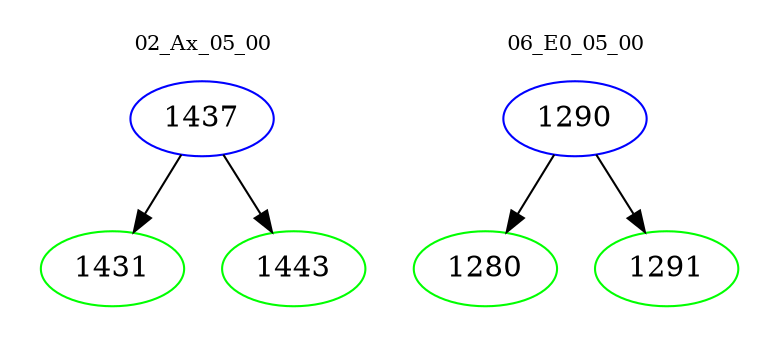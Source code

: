digraph{
subgraph cluster_0 {
color = white
label = "02_Ax_05_00";
fontsize=10;
T0_1437 [label="1437", color="blue"]
T0_1437 -> T0_1431 [color="black"]
T0_1431 [label="1431", color="green"]
T0_1437 -> T0_1443 [color="black"]
T0_1443 [label="1443", color="green"]
}
subgraph cluster_1 {
color = white
label = "06_E0_05_00";
fontsize=10;
T1_1290 [label="1290", color="blue"]
T1_1290 -> T1_1280 [color="black"]
T1_1280 [label="1280", color="green"]
T1_1290 -> T1_1291 [color="black"]
T1_1291 [label="1291", color="green"]
}
}
